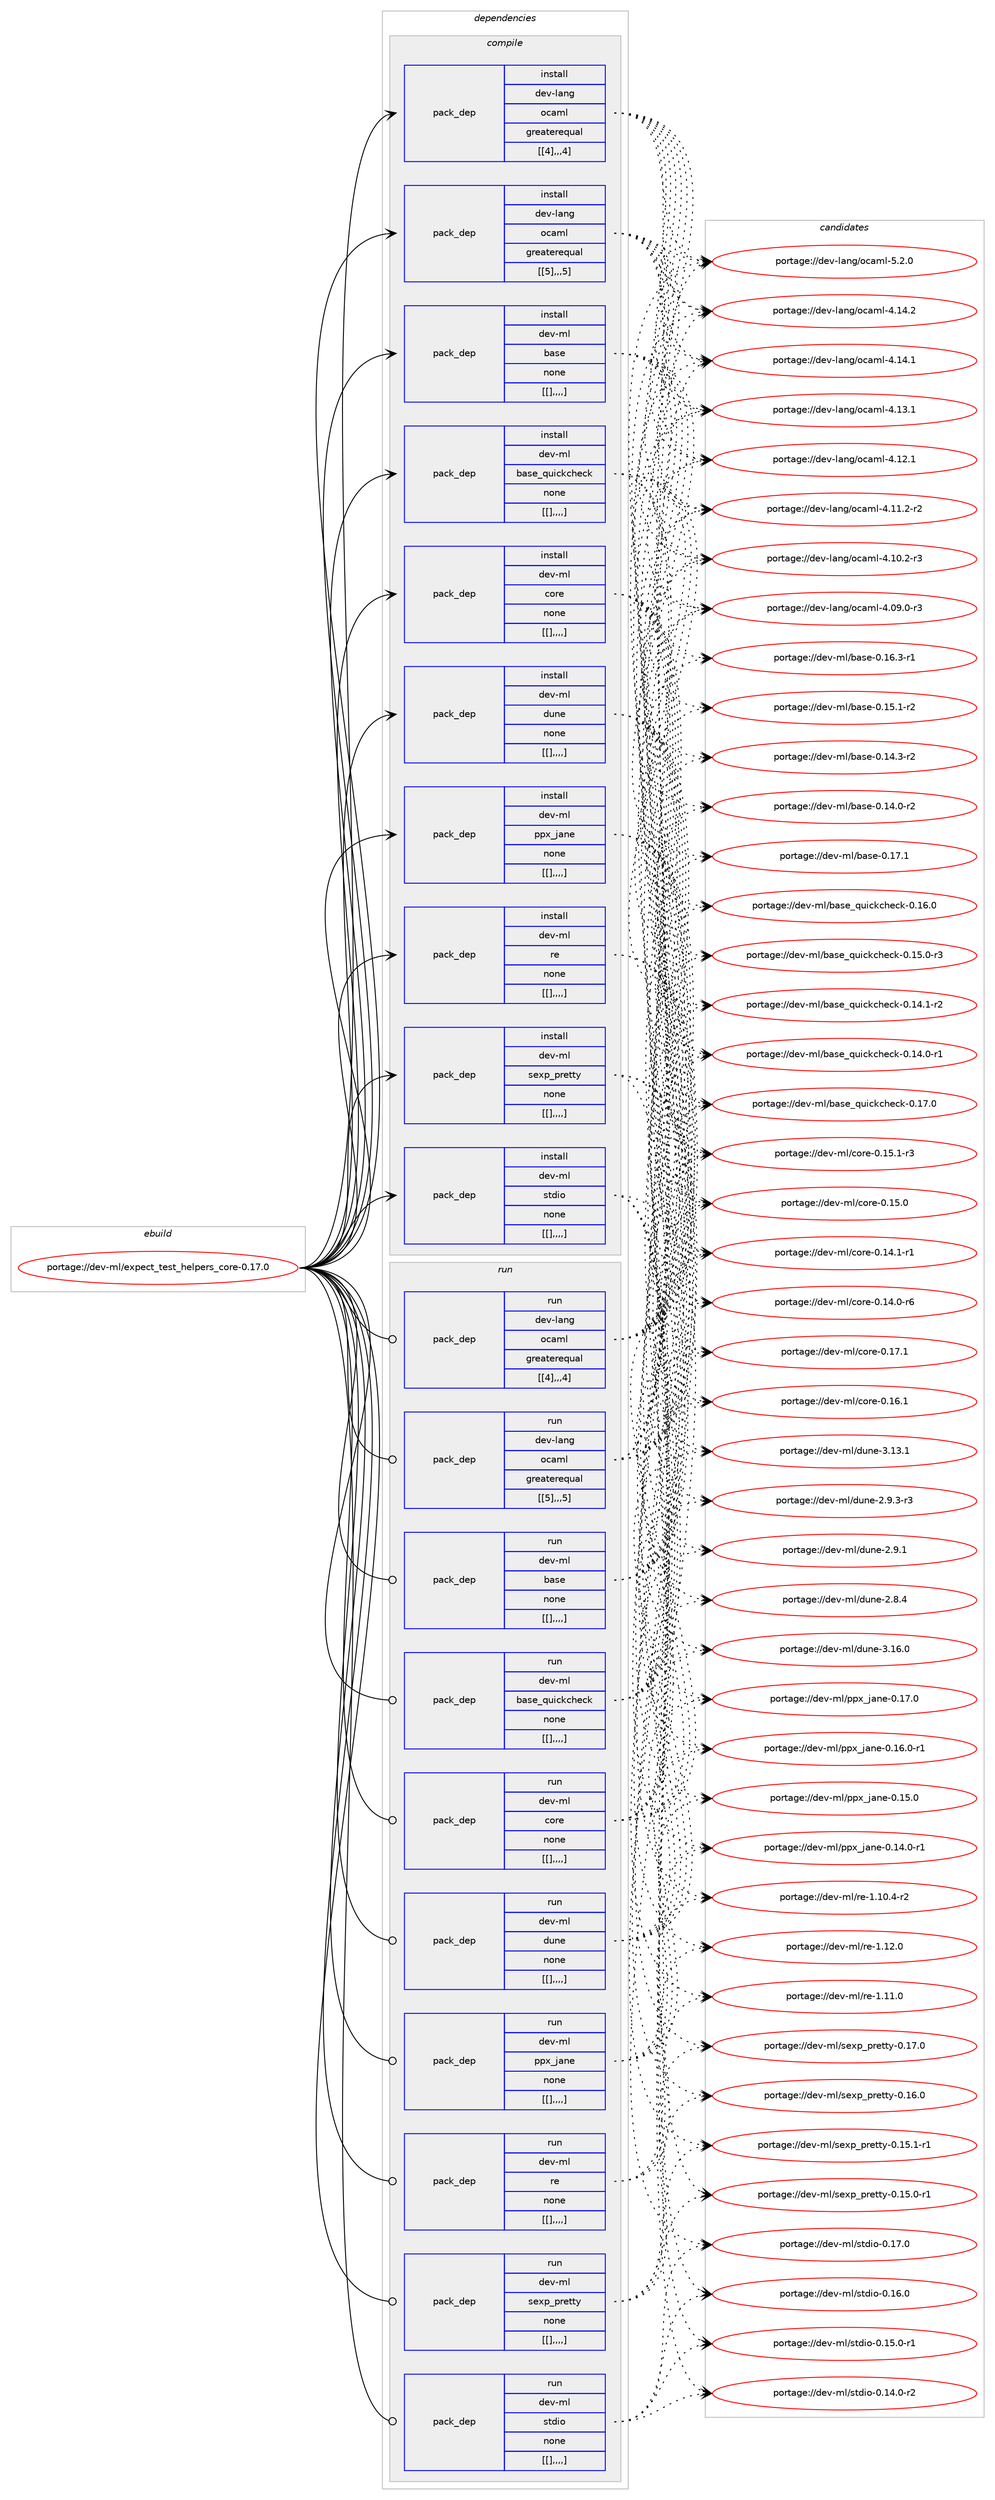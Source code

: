 digraph prolog {

# *************
# Graph options
# *************

newrank=true;
concentrate=true;
compound=true;
graph [rankdir=LR,fontname=Helvetica,fontsize=10,ranksep=1.5];#, ranksep=2.5, nodesep=0.2];
edge  [arrowhead=vee];
node  [fontname=Helvetica,fontsize=10];

# **********
# The ebuild
# **********

subgraph cluster_leftcol {
color=gray;
label=<<i>ebuild</i>>;
id [label="portage://dev-ml/expect_test_helpers_core-0.17.0", color=red, width=4, href="../dev-ml/expect_test_helpers_core-0.17.0.svg"];
}

# ****************
# The dependencies
# ****************

subgraph cluster_midcol {
color=gray;
label=<<i>dependencies</i>>;
subgraph cluster_compile {
fillcolor="#eeeeee";
style=filled;
label=<<i>compile</i>>;
subgraph pack90317 {
dependency122744 [label=<<TABLE BORDER="0" CELLBORDER="1" CELLSPACING="0" CELLPADDING="4" WIDTH="220"><TR><TD ROWSPAN="6" CELLPADDING="30">pack_dep</TD></TR><TR><TD WIDTH="110">install</TD></TR><TR><TD>dev-lang</TD></TR><TR><TD>ocaml</TD></TR><TR><TD>greaterequal</TD></TR><TR><TD>[[4],,,4]</TD></TR></TABLE>>, shape=none, color=blue];
}
id:e -> dependency122744:w [weight=20,style="solid",arrowhead="vee"];
subgraph pack90353 {
dependency122749 [label=<<TABLE BORDER="0" CELLBORDER="1" CELLSPACING="0" CELLPADDING="4" WIDTH="220"><TR><TD ROWSPAN="6" CELLPADDING="30">pack_dep</TD></TR><TR><TD WIDTH="110">install</TD></TR><TR><TD>dev-lang</TD></TR><TR><TD>ocaml</TD></TR><TR><TD>greaterequal</TD></TR><TR><TD>[[5],,,5]</TD></TR></TABLE>>, shape=none, color=blue];
}
id:e -> dependency122749:w [weight=20,style="solid",arrowhead="vee"];
subgraph pack90401 {
dependency122806 [label=<<TABLE BORDER="0" CELLBORDER="1" CELLSPACING="0" CELLPADDING="4" WIDTH="220"><TR><TD ROWSPAN="6" CELLPADDING="30">pack_dep</TD></TR><TR><TD WIDTH="110">install</TD></TR><TR><TD>dev-ml</TD></TR><TR><TD>base</TD></TR><TR><TD>none</TD></TR><TR><TD>[[],,,,]</TD></TR></TABLE>>, shape=none, color=blue];
}
id:e -> dependency122806:w [weight=20,style="solid",arrowhead="vee"];
subgraph pack90414 {
dependency122810 [label=<<TABLE BORDER="0" CELLBORDER="1" CELLSPACING="0" CELLPADDING="4" WIDTH="220"><TR><TD ROWSPAN="6" CELLPADDING="30">pack_dep</TD></TR><TR><TD WIDTH="110">install</TD></TR><TR><TD>dev-ml</TD></TR><TR><TD>base_quickcheck</TD></TR><TR><TD>none</TD></TR><TR><TD>[[],,,,]</TD></TR></TABLE>>, shape=none, color=blue];
}
id:e -> dependency122810:w [weight=20,style="solid",arrowhead="vee"];
subgraph pack90445 {
dependency122878 [label=<<TABLE BORDER="0" CELLBORDER="1" CELLSPACING="0" CELLPADDING="4" WIDTH="220"><TR><TD ROWSPAN="6" CELLPADDING="30">pack_dep</TD></TR><TR><TD WIDTH="110">install</TD></TR><TR><TD>dev-ml</TD></TR><TR><TD>core</TD></TR><TR><TD>none</TD></TR><TR><TD>[[],,,,]</TD></TR></TABLE>>, shape=none, color=blue];
}
id:e -> dependency122878:w [weight=20,style="solid",arrowhead="vee"];
subgraph pack90494 {
dependency122915 [label=<<TABLE BORDER="0" CELLBORDER="1" CELLSPACING="0" CELLPADDING="4" WIDTH="220"><TR><TD ROWSPAN="6" CELLPADDING="30">pack_dep</TD></TR><TR><TD WIDTH="110">install</TD></TR><TR><TD>dev-ml</TD></TR><TR><TD>dune</TD></TR><TR><TD>none</TD></TR><TR><TD>[[],,,,]</TD></TR></TABLE>>, shape=none, color=blue];
}
id:e -> dependency122915:w [weight=20,style="solid",arrowhead="vee"];
subgraph pack90515 {
dependency122970 [label=<<TABLE BORDER="0" CELLBORDER="1" CELLSPACING="0" CELLPADDING="4" WIDTH="220"><TR><TD ROWSPAN="6" CELLPADDING="30">pack_dep</TD></TR><TR><TD WIDTH="110">install</TD></TR><TR><TD>dev-ml</TD></TR><TR><TD>ppx_jane</TD></TR><TR><TD>none</TD></TR><TR><TD>[[],,,,]</TD></TR></TABLE>>, shape=none, color=blue];
}
id:e -> dependency122970:w [weight=20,style="solid",arrowhead="vee"];
subgraph pack90568 {
dependency122975 [label=<<TABLE BORDER="0" CELLBORDER="1" CELLSPACING="0" CELLPADDING="4" WIDTH="220"><TR><TD ROWSPAN="6" CELLPADDING="30">pack_dep</TD></TR><TR><TD WIDTH="110">install</TD></TR><TR><TD>dev-ml</TD></TR><TR><TD>re</TD></TR><TR><TD>none</TD></TR><TR><TD>[[],,,,]</TD></TR></TABLE>>, shape=none, color=blue];
}
id:e -> dependency122975:w [weight=20,style="solid",arrowhead="vee"];
subgraph pack90590 {
dependency122995 [label=<<TABLE BORDER="0" CELLBORDER="1" CELLSPACING="0" CELLPADDING="4" WIDTH="220"><TR><TD ROWSPAN="6" CELLPADDING="30">pack_dep</TD></TR><TR><TD WIDTH="110">install</TD></TR><TR><TD>dev-ml</TD></TR><TR><TD>sexp_pretty</TD></TR><TR><TD>none</TD></TR><TR><TD>[[],,,,]</TD></TR></TABLE>>, shape=none, color=blue];
}
id:e -> dependency122995:w [weight=20,style="solid",arrowhead="vee"];
subgraph pack90631 {
dependency123052 [label=<<TABLE BORDER="0" CELLBORDER="1" CELLSPACING="0" CELLPADDING="4" WIDTH="220"><TR><TD ROWSPAN="6" CELLPADDING="30">pack_dep</TD></TR><TR><TD WIDTH="110">install</TD></TR><TR><TD>dev-ml</TD></TR><TR><TD>stdio</TD></TR><TR><TD>none</TD></TR><TR><TD>[[],,,,]</TD></TR></TABLE>>, shape=none, color=blue];
}
id:e -> dependency123052:w [weight=20,style="solid",arrowhead="vee"];
}
subgraph cluster_compileandrun {
fillcolor="#eeeeee";
style=filled;
label=<<i>compile and run</i>>;
}
subgraph cluster_run {
fillcolor="#eeeeee";
style=filled;
label=<<i>run</i>>;
subgraph pack90651 {
dependency123054 [label=<<TABLE BORDER="0" CELLBORDER="1" CELLSPACING="0" CELLPADDING="4" WIDTH="220"><TR><TD ROWSPAN="6" CELLPADDING="30">pack_dep</TD></TR><TR><TD WIDTH="110">run</TD></TR><TR><TD>dev-lang</TD></TR><TR><TD>ocaml</TD></TR><TR><TD>greaterequal</TD></TR><TR><TD>[[4],,,4]</TD></TR></TABLE>>, shape=none, color=blue];
}
id:e -> dependency123054:w [weight=20,style="solid",arrowhead="odot"];
subgraph pack90711 {
dependency123134 [label=<<TABLE BORDER="0" CELLBORDER="1" CELLSPACING="0" CELLPADDING="4" WIDTH="220"><TR><TD ROWSPAN="6" CELLPADDING="30">pack_dep</TD></TR><TR><TD WIDTH="110">run</TD></TR><TR><TD>dev-lang</TD></TR><TR><TD>ocaml</TD></TR><TR><TD>greaterequal</TD></TR><TR><TD>[[5],,,5]</TD></TR></TABLE>>, shape=none, color=blue];
}
id:e -> dependency123134:w [weight=20,style="solid",arrowhead="odot"];
subgraph pack90747 {
dependency123157 [label=<<TABLE BORDER="0" CELLBORDER="1" CELLSPACING="0" CELLPADDING="4" WIDTH="220"><TR><TD ROWSPAN="6" CELLPADDING="30">pack_dep</TD></TR><TR><TD WIDTH="110">run</TD></TR><TR><TD>dev-ml</TD></TR><TR><TD>base</TD></TR><TR><TD>none</TD></TR><TR><TD>[[],,,,]</TD></TR></TABLE>>, shape=none, color=blue];
}
id:e -> dependency123157:w [weight=20,style="solid",arrowhead="odot"];
subgraph pack90752 {
dependency123161 [label=<<TABLE BORDER="0" CELLBORDER="1" CELLSPACING="0" CELLPADDING="4" WIDTH="220"><TR><TD ROWSPAN="6" CELLPADDING="30">pack_dep</TD></TR><TR><TD WIDTH="110">run</TD></TR><TR><TD>dev-ml</TD></TR><TR><TD>base_quickcheck</TD></TR><TR><TD>none</TD></TR><TR><TD>[[],,,,]</TD></TR></TABLE>>, shape=none, color=blue];
}
id:e -> dependency123161:w [weight=20,style="solid",arrowhead="odot"];
subgraph pack90756 {
dependency123166 [label=<<TABLE BORDER="0" CELLBORDER="1" CELLSPACING="0" CELLPADDING="4" WIDTH="220"><TR><TD ROWSPAN="6" CELLPADDING="30">pack_dep</TD></TR><TR><TD WIDTH="110">run</TD></TR><TR><TD>dev-ml</TD></TR><TR><TD>core</TD></TR><TR><TD>none</TD></TR><TR><TD>[[],,,,]</TD></TR></TABLE>>, shape=none, color=blue];
}
id:e -> dependency123166:w [weight=20,style="solid",arrowhead="odot"];
subgraph pack90762 {
dependency123169 [label=<<TABLE BORDER="0" CELLBORDER="1" CELLSPACING="0" CELLPADDING="4" WIDTH="220"><TR><TD ROWSPAN="6" CELLPADDING="30">pack_dep</TD></TR><TR><TD WIDTH="110">run</TD></TR><TR><TD>dev-ml</TD></TR><TR><TD>dune</TD></TR><TR><TD>none</TD></TR><TR><TD>[[],,,,]</TD></TR></TABLE>>, shape=none, color=blue];
}
id:e -> dependency123169:w [weight=20,style="solid",arrowhead="odot"];
subgraph pack90766 {
dependency123172 [label=<<TABLE BORDER="0" CELLBORDER="1" CELLSPACING="0" CELLPADDING="4" WIDTH="220"><TR><TD ROWSPAN="6" CELLPADDING="30">pack_dep</TD></TR><TR><TD WIDTH="110">run</TD></TR><TR><TD>dev-ml</TD></TR><TR><TD>ppx_jane</TD></TR><TR><TD>none</TD></TR><TR><TD>[[],,,,]</TD></TR></TABLE>>, shape=none, color=blue];
}
id:e -> dependency123172:w [weight=20,style="solid",arrowhead="odot"];
subgraph pack90768 {
dependency123177 [label=<<TABLE BORDER="0" CELLBORDER="1" CELLSPACING="0" CELLPADDING="4" WIDTH="220"><TR><TD ROWSPAN="6" CELLPADDING="30">pack_dep</TD></TR><TR><TD WIDTH="110">run</TD></TR><TR><TD>dev-ml</TD></TR><TR><TD>re</TD></TR><TR><TD>none</TD></TR><TR><TD>[[],,,,]</TD></TR></TABLE>>, shape=none, color=blue];
}
id:e -> dependency123177:w [weight=20,style="solid",arrowhead="odot"];
subgraph pack90772 {
dependency123195 [label=<<TABLE BORDER="0" CELLBORDER="1" CELLSPACING="0" CELLPADDING="4" WIDTH="220"><TR><TD ROWSPAN="6" CELLPADDING="30">pack_dep</TD></TR><TR><TD WIDTH="110">run</TD></TR><TR><TD>dev-ml</TD></TR><TR><TD>sexp_pretty</TD></TR><TR><TD>none</TD></TR><TR><TD>[[],,,,]</TD></TR></TABLE>>, shape=none, color=blue];
}
id:e -> dependency123195:w [weight=20,style="solid",arrowhead="odot"];
subgraph pack90792 {
dependency123210 [label=<<TABLE BORDER="0" CELLBORDER="1" CELLSPACING="0" CELLPADDING="4" WIDTH="220"><TR><TD ROWSPAN="6" CELLPADDING="30">pack_dep</TD></TR><TR><TD WIDTH="110">run</TD></TR><TR><TD>dev-ml</TD></TR><TR><TD>stdio</TD></TR><TR><TD>none</TD></TR><TR><TD>[[],,,,]</TD></TR></TABLE>>, shape=none, color=blue];
}
id:e -> dependency123210:w [weight=20,style="solid",arrowhead="odot"];
}
}

# **************
# The candidates
# **************

subgraph cluster_choices {
rank=same;
color=gray;
label=<<i>candidates</i>>;

subgraph choice90047 {
color=black;
nodesep=1;
choice1001011184510897110103471119997109108455346504648 [label="portage://dev-lang/ocaml-5.2.0", color=red, width=4,href="../dev-lang/ocaml-5.2.0.svg"];
choice100101118451089711010347111999710910845524649524650 [label="portage://dev-lang/ocaml-4.14.2", color=red, width=4,href="../dev-lang/ocaml-4.14.2.svg"];
choice100101118451089711010347111999710910845524649524649 [label="portage://dev-lang/ocaml-4.14.1", color=red, width=4,href="../dev-lang/ocaml-4.14.1.svg"];
choice100101118451089711010347111999710910845524649514649 [label="portage://dev-lang/ocaml-4.13.1", color=red, width=4,href="../dev-lang/ocaml-4.13.1.svg"];
choice100101118451089711010347111999710910845524649504649 [label="portage://dev-lang/ocaml-4.12.1", color=red, width=4,href="../dev-lang/ocaml-4.12.1.svg"];
choice1001011184510897110103471119997109108455246494946504511450 [label="portage://dev-lang/ocaml-4.11.2-r2", color=red, width=4,href="../dev-lang/ocaml-4.11.2-r2.svg"];
choice1001011184510897110103471119997109108455246494846504511451 [label="portage://dev-lang/ocaml-4.10.2-r3", color=red, width=4,href="../dev-lang/ocaml-4.10.2-r3.svg"];
choice1001011184510897110103471119997109108455246485746484511451 [label="portage://dev-lang/ocaml-4.09.0-r3", color=red, width=4,href="../dev-lang/ocaml-4.09.0-r3.svg"];
dependency122744:e -> choice1001011184510897110103471119997109108455346504648:w [style=dotted,weight="100"];
dependency122744:e -> choice100101118451089711010347111999710910845524649524650:w [style=dotted,weight="100"];
dependency122744:e -> choice100101118451089711010347111999710910845524649524649:w [style=dotted,weight="100"];
dependency122744:e -> choice100101118451089711010347111999710910845524649514649:w [style=dotted,weight="100"];
dependency122744:e -> choice100101118451089711010347111999710910845524649504649:w [style=dotted,weight="100"];
dependency122744:e -> choice1001011184510897110103471119997109108455246494946504511450:w [style=dotted,weight="100"];
dependency122744:e -> choice1001011184510897110103471119997109108455246494846504511451:w [style=dotted,weight="100"];
dependency122744:e -> choice1001011184510897110103471119997109108455246485746484511451:w [style=dotted,weight="100"];
}
subgraph choice90097 {
color=black;
nodesep=1;
choice1001011184510897110103471119997109108455346504648 [label="portage://dev-lang/ocaml-5.2.0", color=red, width=4,href="../dev-lang/ocaml-5.2.0.svg"];
choice100101118451089711010347111999710910845524649524650 [label="portage://dev-lang/ocaml-4.14.2", color=red, width=4,href="../dev-lang/ocaml-4.14.2.svg"];
choice100101118451089711010347111999710910845524649524649 [label="portage://dev-lang/ocaml-4.14.1", color=red, width=4,href="../dev-lang/ocaml-4.14.1.svg"];
choice100101118451089711010347111999710910845524649514649 [label="portage://dev-lang/ocaml-4.13.1", color=red, width=4,href="../dev-lang/ocaml-4.13.1.svg"];
choice100101118451089711010347111999710910845524649504649 [label="portage://dev-lang/ocaml-4.12.1", color=red, width=4,href="../dev-lang/ocaml-4.12.1.svg"];
choice1001011184510897110103471119997109108455246494946504511450 [label="portage://dev-lang/ocaml-4.11.2-r2", color=red, width=4,href="../dev-lang/ocaml-4.11.2-r2.svg"];
choice1001011184510897110103471119997109108455246494846504511451 [label="portage://dev-lang/ocaml-4.10.2-r3", color=red, width=4,href="../dev-lang/ocaml-4.10.2-r3.svg"];
choice1001011184510897110103471119997109108455246485746484511451 [label="portage://dev-lang/ocaml-4.09.0-r3", color=red, width=4,href="../dev-lang/ocaml-4.09.0-r3.svg"];
dependency122749:e -> choice1001011184510897110103471119997109108455346504648:w [style=dotted,weight="100"];
dependency122749:e -> choice100101118451089711010347111999710910845524649524650:w [style=dotted,weight="100"];
dependency122749:e -> choice100101118451089711010347111999710910845524649524649:w [style=dotted,weight="100"];
dependency122749:e -> choice100101118451089711010347111999710910845524649514649:w [style=dotted,weight="100"];
dependency122749:e -> choice100101118451089711010347111999710910845524649504649:w [style=dotted,weight="100"];
dependency122749:e -> choice1001011184510897110103471119997109108455246494946504511450:w [style=dotted,weight="100"];
dependency122749:e -> choice1001011184510897110103471119997109108455246494846504511451:w [style=dotted,weight="100"];
dependency122749:e -> choice1001011184510897110103471119997109108455246485746484511451:w [style=dotted,weight="100"];
}
subgraph choice90138 {
color=black;
nodesep=1;
choice1001011184510910847989711510145484649554649 [label="portage://dev-ml/base-0.17.1", color=red, width=4,href="../dev-ml/base-0.17.1.svg"];
choice10010111845109108479897115101454846495446514511449 [label="portage://dev-ml/base-0.16.3-r1", color=red, width=4,href="../dev-ml/base-0.16.3-r1.svg"];
choice10010111845109108479897115101454846495346494511450 [label="portage://dev-ml/base-0.15.1-r2", color=red, width=4,href="../dev-ml/base-0.15.1-r2.svg"];
choice10010111845109108479897115101454846495246514511450 [label="portage://dev-ml/base-0.14.3-r2", color=red, width=4,href="../dev-ml/base-0.14.3-r2.svg"];
choice10010111845109108479897115101454846495246484511450 [label="portage://dev-ml/base-0.14.0-r2", color=red, width=4,href="../dev-ml/base-0.14.0-r2.svg"];
dependency122806:e -> choice1001011184510910847989711510145484649554649:w [style=dotted,weight="100"];
dependency122806:e -> choice10010111845109108479897115101454846495446514511449:w [style=dotted,weight="100"];
dependency122806:e -> choice10010111845109108479897115101454846495346494511450:w [style=dotted,weight="100"];
dependency122806:e -> choice10010111845109108479897115101454846495246514511450:w [style=dotted,weight="100"];
dependency122806:e -> choice10010111845109108479897115101454846495246484511450:w [style=dotted,weight="100"];
}
subgraph choice90157 {
color=black;
nodesep=1;
choice100101118451091084798971151019511311710599107991041019910745484649554648 [label="portage://dev-ml/base_quickcheck-0.17.0", color=red, width=4,href="../dev-ml/base_quickcheck-0.17.0.svg"];
choice100101118451091084798971151019511311710599107991041019910745484649544648 [label="portage://dev-ml/base_quickcheck-0.16.0", color=red, width=4,href="../dev-ml/base_quickcheck-0.16.0.svg"];
choice1001011184510910847989711510195113117105991079910410199107454846495346484511451 [label="portage://dev-ml/base_quickcheck-0.15.0-r3", color=red, width=4,href="../dev-ml/base_quickcheck-0.15.0-r3.svg"];
choice1001011184510910847989711510195113117105991079910410199107454846495246494511450 [label="portage://dev-ml/base_quickcheck-0.14.1-r2", color=red, width=4,href="../dev-ml/base_quickcheck-0.14.1-r2.svg"];
choice1001011184510910847989711510195113117105991079910410199107454846495246484511449 [label="portage://dev-ml/base_quickcheck-0.14.0-r1", color=red, width=4,href="../dev-ml/base_quickcheck-0.14.0-r1.svg"];
dependency122810:e -> choice100101118451091084798971151019511311710599107991041019910745484649554648:w [style=dotted,weight="100"];
dependency122810:e -> choice100101118451091084798971151019511311710599107991041019910745484649544648:w [style=dotted,weight="100"];
dependency122810:e -> choice1001011184510910847989711510195113117105991079910410199107454846495346484511451:w [style=dotted,weight="100"];
dependency122810:e -> choice1001011184510910847989711510195113117105991079910410199107454846495246494511450:w [style=dotted,weight="100"];
dependency122810:e -> choice1001011184510910847989711510195113117105991079910410199107454846495246484511449:w [style=dotted,weight="100"];
}
subgraph choice90176 {
color=black;
nodesep=1;
choice10010111845109108479911111410145484649554649 [label="portage://dev-ml/core-0.17.1", color=red, width=4,href="../dev-ml/core-0.17.1.svg"];
choice10010111845109108479911111410145484649544649 [label="portage://dev-ml/core-0.16.1", color=red, width=4,href="../dev-ml/core-0.16.1.svg"];
choice100101118451091084799111114101454846495346494511451 [label="portage://dev-ml/core-0.15.1-r3", color=red, width=4,href="../dev-ml/core-0.15.1-r3.svg"];
choice10010111845109108479911111410145484649534648 [label="portage://dev-ml/core-0.15.0", color=red, width=4,href="../dev-ml/core-0.15.0.svg"];
choice100101118451091084799111114101454846495246494511449 [label="portage://dev-ml/core-0.14.1-r1", color=red, width=4,href="../dev-ml/core-0.14.1-r1.svg"];
choice100101118451091084799111114101454846495246484511454 [label="portage://dev-ml/core-0.14.0-r6", color=red, width=4,href="../dev-ml/core-0.14.0-r6.svg"];
dependency122878:e -> choice10010111845109108479911111410145484649554649:w [style=dotted,weight="100"];
dependency122878:e -> choice10010111845109108479911111410145484649544649:w [style=dotted,weight="100"];
dependency122878:e -> choice100101118451091084799111114101454846495346494511451:w [style=dotted,weight="100"];
dependency122878:e -> choice10010111845109108479911111410145484649534648:w [style=dotted,weight="100"];
dependency122878:e -> choice100101118451091084799111114101454846495246494511449:w [style=dotted,weight="100"];
dependency122878:e -> choice100101118451091084799111114101454846495246484511454:w [style=dotted,weight="100"];
}
subgraph choice90179 {
color=black;
nodesep=1;
choice100101118451091084710011711010145514649544648 [label="portage://dev-ml/dune-3.16.0", color=red, width=4,href="../dev-ml/dune-3.16.0.svg"];
choice100101118451091084710011711010145514649514649 [label="portage://dev-ml/dune-3.13.1", color=red, width=4,href="../dev-ml/dune-3.13.1.svg"];
choice10010111845109108471001171101014550465746514511451 [label="portage://dev-ml/dune-2.9.3-r3", color=red, width=4,href="../dev-ml/dune-2.9.3-r3.svg"];
choice1001011184510910847100117110101455046574649 [label="portage://dev-ml/dune-2.9.1", color=red, width=4,href="../dev-ml/dune-2.9.1.svg"];
choice1001011184510910847100117110101455046564652 [label="portage://dev-ml/dune-2.8.4", color=red, width=4,href="../dev-ml/dune-2.8.4.svg"];
dependency122915:e -> choice100101118451091084710011711010145514649544648:w [style=dotted,weight="100"];
dependency122915:e -> choice100101118451091084710011711010145514649514649:w [style=dotted,weight="100"];
dependency122915:e -> choice10010111845109108471001171101014550465746514511451:w [style=dotted,weight="100"];
dependency122915:e -> choice1001011184510910847100117110101455046574649:w [style=dotted,weight="100"];
dependency122915:e -> choice1001011184510910847100117110101455046564652:w [style=dotted,weight="100"];
}
subgraph choice90185 {
color=black;
nodesep=1;
choice1001011184510910847112112120951069711010145484649554648 [label="portage://dev-ml/ppx_jane-0.17.0", color=red, width=4,href="../dev-ml/ppx_jane-0.17.0.svg"];
choice10010111845109108471121121209510697110101454846495446484511449 [label="portage://dev-ml/ppx_jane-0.16.0-r1", color=red, width=4,href="../dev-ml/ppx_jane-0.16.0-r1.svg"];
choice1001011184510910847112112120951069711010145484649534648 [label="portage://dev-ml/ppx_jane-0.15.0", color=red, width=4,href="../dev-ml/ppx_jane-0.15.0.svg"];
choice10010111845109108471121121209510697110101454846495246484511449 [label="portage://dev-ml/ppx_jane-0.14.0-r1", color=red, width=4,href="../dev-ml/ppx_jane-0.14.0-r1.svg"];
dependency122970:e -> choice1001011184510910847112112120951069711010145484649554648:w [style=dotted,weight="100"];
dependency122970:e -> choice10010111845109108471121121209510697110101454846495446484511449:w [style=dotted,weight="100"];
dependency122970:e -> choice1001011184510910847112112120951069711010145484649534648:w [style=dotted,weight="100"];
dependency122970:e -> choice10010111845109108471121121209510697110101454846495246484511449:w [style=dotted,weight="100"];
}
subgraph choice90207 {
color=black;
nodesep=1;
choice100101118451091084711410145494649504648 [label="portage://dev-ml/re-1.12.0", color=red, width=4,href="../dev-ml/re-1.12.0.svg"];
choice100101118451091084711410145494649494648 [label="portage://dev-ml/re-1.11.0", color=red, width=4,href="../dev-ml/re-1.11.0.svg"];
choice1001011184510910847114101454946494846524511450 [label="portage://dev-ml/re-1.10.4-r2", color=red, width=4,href="../dev-ml/re-1.10.4-r2.svg"];
dependency122975:e -> choice100101118451091084711410145494649504648:w [style=dotted,weight="100"];
dependency122975:e -> choice100101118451091084711410145494649494648:w [style=dotted,weight="100"];
dependency122975:e -> choice1001011184510910847114101454946494846524511450:w [style=dotted,weight="100"];
}
subgraph choice90233 {
color=black;
nodesep=1;
choice10010111845109108471151011201129511211410111611612145484649554648 [label="portage://dev-ml/sexp_pretty-0.17.0", color=red, width=4,href="../dev-ml/sexp_pretty-0.17.0.svg"];
choice10010111845109108471151011201129511211410111611612145484649544648 [label="portage://dev-ml/sexp_pretty-0.16.0", color=red, width=4,href="../dev-ml/sexp_pretty-0.16.0.svg"];
choice100101118451091084711510112011295112114101116116121454846495346494511449 [label="portage://dev-ml/sexp_pretty-0.15.1-r1", color=red, width=4,href="../dev-ml/sexp_pretty-0.15.1-r1.svg"];
choice100101118451091084711510112011295112114101116116121454846495346484511449 [label="portage://dev-ml/sexp_pretty-0.15.0-r1", color=red, width=4,href="../dev-ml/sexp_pretty-0.15.0-r1.svg"];
dependency122995:e -> choice10010111845109108471151011201129511211410111611612145484649554648:w [style=dotted,weight="100"];
dependency122995:e -> choice10010111845109108471151011201129511211410111611612145484649544648:w [style=dotted,weight="100"];
dependency122995:e -> choice100101118451091084711510112011295112114101116116121454846495346494511449:w [style=dotted,weight="100"];
dependency122995:e -> choice100101118451091084711510112011295112114101116116121454846495346484511449:w [style=dotted,weight="100"];
}
subgraph choice90243 {
color=black;
nodesep=1;
choice100101118451091084711511610010511145484649554648 [label="portage://dev-ml/stdio-0.17.0", color=red, width=4,href="../dev-ml/stdio-0.17.0.svg"];
choice100101118451091084711511610010511145484649544648 [label="portage://dev-ml/stdio-0.16.0", color=red, width=4,href="../dev-ml/stdio-0.16.0.svg"];
choice1001011184510910847115116100105111454846495346484511449 [label="portage://dev-ml/stdio-0.15.0-r1", color=red, width=4,href="../dev-ml/stdio-0.15.0-r1.svg"];
choice1001011184510910847115116100105111454846495246484511450 [label="portage://dev-ml/stdio-0.14.0-r2", color=red, width=4,href="../dev-ml/stdio-0.14.0-r2.svg"];
dependency123052:e -> choice100101118451091084711511610010511145484649554648:w [style=dotted,weight="100"];
dependency123052:e -> choice100101118451091084711511610010511145484649544648:w [style=dotted,weight="100"];
dependency123052:e -> choice1001011184510910847115116100105111454846495346484511449:w [style=dotted,weight="100"];
dependency123052:e -> choice1001011184510910847115116100105111454846495246484511450:w [style=dotted,weight="100"];
}
subgraph choice90261 {
color=black;
nodesep=1;
choice1001011184510897110103471119997109108455346504648 [label="portage://dev-lang/ocaml-5.2.0", color=red, width=4,href="../dev-lang/ocaml-5.2.0.svg"];
choice100101118451089711010347111999710910845524649524650 [label="portage://dev-lang/ocaml-4.14.2", color=red, width=4,href="../dev-lang/ocaml-4.14.2.svg"];
choice100101118451089711010347111999710910845524649524649 [label="portage://dev-lang/ocaml-4.14.1", color=red, width=4,href="../dev-lang/ocaml-4.14.1.svg"];
choice100101118451089711010347111999710910845524649514649 [label="portage://dev-lang/ocaml-4.13.1", color=red, width=4,href="../dev-lang/ocaml-4.13.1.svg"];
choice100101118451089711010347111999710910845524649504649 [label="portage://dev-lang/ocaml-4.12.1", color=red, width=4,href="../dev-lang/ocaml-4.12.1.svg"];
choice1001011184510897110103471119997109108455246494946504511450 [label="portage://dev-lang/ocaml-4.11.2-r2", color=red, width=4,href="../dev-lang/ocaml-4.11.2-r2.svg"];
choice1001011184510897110103471119997109108455246494846504511451 [label="portage://dev-lang/ocaml-4.10.2-r3", color=red, width=4,href="../dev-lang/ocaml-4.10.2-r3.svg"];
choice1001011184510897110103471119997109108455246485746484511451 [label="portage://dev-lang/ocaml-4.09.0-r3", color=red, width=4,href="../dev-lang/ocaml-4.09.0-r3.svg"];
dependency123054:e -> choice1001011184510897110103471119997109108455346504648:w [style=dotted,weight="100"];
dependency123054:e -> choice100101118451089711010347111999710910845524649524650:w [style=dotted,weight="100"];
dependency123054:e -> choice100101118451089711010347111999710910845524649524649:w [style=dotted,weight="100"];
dependency123054:e -> choice100101118451089711010347111999710910845524649514649:w [style=dotted,weight="100"];
dependency123054:e -> choice100101118451089711010347111999710910845524649504649:w [style=dotted,weight="100"];
dependency123054:e -> choice1001011184510897110103471119997109108455246494946504511450:w [style=dotted,weight="100"];
dependency123054:e -> choice1001011184510897110103471119997109108455246494846504511451:w [style=dotted,weight="100"];
dependency123054:e -> choice1001011184510897110103471119997109108455246485746484511451:w [style=dotted,weight="100"];
}
subgraph choice90269 {
color=black;
nodesep=1;
choice1001011184510897110103471119997109108455346504648 [label="portage://dev-lang/ocaml-5.2.0", color=red, width=4,href="../dev-lang/ocaml-5.2.0.svg"];
choice100101118451089711010347111999710910845524649524650 [label="portage://dev-lang/ocaml-4.14.2", color=red, width=4,href="../dev-lang/ocaml-4.14.2.svg"];
choice100101118451089711010347111999710910845524649524649 [label="portage://dev-lang/ocaml-4.14.1", color=red, width=4,href="../dev-lang/ocaml-4.14.1.svg"];
choice100101118451089711010347111999710910845524649514649 [label="portage://dev-lang/ocaml-4.13.1", color=red, width=4,href="../dev-lang/ocaml-4.13.1.svg"];
choice100101118451089711010347111999710910845524649504649 [label="portage://dev-lang/ocaml-4.12.1", color=red, width=4,href="../dev-lang/ocaml-4.12.1.svg"];
choice1001011184510897110103471119997109108455246494946504511450 [label="portage://dev-lang/ocaml-4.11.2-r2", color=red, width=4,href="../dev-lang/ocaml-4.11.2-r2.svg"];
choice1001011184510897110103471119997109108455246494846504511451 [label="portage://dev-lang/ocaml-4.10.2-r3", color=red, width=4,href="../dev-lang/ocaml-4.10.2-r3.svg"];
choice1001011184510897110103471119997109108455246485746484511451 [label="portage://dev-lang/ocaml-4.09.0-r3", color=red, width=4,href="../dev-lang/ocaml-4.09.0-r3.svg"];
dependency123134:e -> choice1001011184510897110103471119997109108455346504648:w [style=dotted,weight="100"];
dependency123134:e -> choice100101118451089711010347111999710910845524649524650:w [style=dotted,weight="100"];
dependency123134:e -> choice100101118451089711010347111999710910845524649524649:w [style=dotted,weight="100"];
dependency123134:e -> choice100101118451089711010347111999710910845524649514649:w [style=dotted,weight="100"];
dependency123134:e -> choice100101118451089711010347111999710910845524649504649:w [style=dotted,weight="100"];
dependency123134:e -> choice1001011184510897110103471119997109108455246494946504511450:w [style=dotted,weight="100"];
dependency123134:e -> choice1001011184510897110103471119997109108455246494846504511451:w [style=dotted,weight="100"];
dependency123134:e -> choice1001011184510897110103471119997109108455246485746484511451:w [style=dotted,weight="100"];
}
subgraph choice90277 {
color=black;
nodesep=1;
choice1001011184510910847989711510145484649554649 [label="portage://dev-ml/base-0.17.1", color=red, width=4,href="../dev-ml/base-0.17.1.svg"];
choice10010111845109108479897115101454846495446514511449 [label="portage://dev-ml/base-0.16.3-r1", color=red, width=4,href="../dev-ml/base-0.16.3-r1.svg"];
choice10010111845109108479897115101454846495346494511450 [label="portage://dev-ml/base-0.15.1-r2", color=red, width=4,href="../dev-ml/base-0.15.1-r2.svg"];
choice10010111845109108479897115101454846495246514511450 [label="portage://dev-ml/base-0.14.3-r2", color=red, width=4,href="../dev-ml/base-0.14.3-r2.svg"];
choice10010111845109108479897115101454846495246484511450 [label="portage://dev-ml/base-0.14.0-r2", color=red, width=4,href="../dev-ml/base-0.14.0-r2.svg"];
dependency123157:e -> choice1001011184510910847989711510145484649554649:w [style=dotted,weight="100"];
dependency123157:e -> choice10010111845109108479897115101454846495446514511449:w [style=dotted,weight="100"];
dependency123157:e -> choice10010111845109108479897115101454846495346494511450:w [style=dotted,weight="100"];
dependency123157:e -> choice10010111845109108479897115101454846495246514511450:w [style=dotted,weight="100"];
dependency123157:e -> choice10010111845109108479897115101454846495246484511450:w [style=dotted,weight="100"];
}
subgraph choice90283 {
color=black;
nodesep=1;
choice100101118451091084798971151019511311710599107991041019910745484649554648 [label="portage://dev-ml/base_quickcheck-0.17.0", color=red, width=4,href="../dev-ml/base_quickcheck-0.17.0.svg"];
choice100101118451091084798971151019511311710599107991041019910745484649544648 [label="portage://dev-ml/base_quickcheck-0.16.0", color=red, width=4,href="../dev-ml/base_quickcheck-0.16.0.svg"];
choice1001011184510910847989711510195113117105991079910410199107454846495346484511451 [label="portage://dev-ml/base_quickcheck-0.15.0-r3", color=red, width=4,href="../dev-ml/base_quickcheck-0.15.0-r3.svg"];
choice1001011184510910847989711510195113117105991079910410199107454846495246494511450 [label="portage://dev-ml/base_quickcheck-0.14.1-r2", color=red, width=4,href="../dev-ml/base_quickcheck-0.14.1-r2.svg"];
choice1001011184510910847989711510195113117105991079910410199107454846495246484511449 [label="portage://dev-ml/base_quickcheck-0.14.0-r1", color=red, width=4,href="../dev-ml/base_quickcheck-0.14.0-r1.svg"];
dependency123161:e -> choice100101118451091084798971151019511311710599107991041019910745484649554648:w [style=dotted,weight="100"];
dependency123161:e -> choice100101118451091084798971151019511311710599107991041019910745484649544648:w [style=dotted,weight="100"];
dependency123161:e -> choice1001011184510910847989711510195113117105991079910410199107454846495346484511451:w [style=dotted,weight="100"];
dependency123161:e -> choice1001011184510910847989711510195113117105991079910410199107454846495246494511450:w [style=dotted,weight="100"];
dependency123161:e -> choice1001011184510910847989711510195113117105991079910410199107454846495246484511449:w [style=dotted,weight="100"];
}
subgraph choice90289 {
color=black;
nodesep=1;
choice10010111845109108479911111410145484649554649 [label="portage://dev-ml/core-0.17.1", color=red, width=4,href="../dev-ml/core-0.17.1.svg"];
choice10010111845109108479911111410145484649544649 [label="portage://dev-ml/core-0.16.1", color=red, width=4,href="../dev-ml/core-0.16.1.svg"];
choice100101118451091084799111114101454846495346494511451 [label="portage://dev-ml/core-0.15.1-r3", color=red, width=4,href="../dev-ml/core-0.15.1-r3.svg"];
choice10010111845109108479911111410145484649534648 [label="portage://dev-ml/core-0.15.0", color=red, width=4,href="../dev-ml/core-0.15.0.svg"];
choice100101118451091084799111114101454846495246494511449 [label="portage://dev-ml/core-0.14.1-r1", color=red, width=4,href="../dev-ml/core-0.14.1-r1.svg"];
choice100101118451091084799111114101454846495246484511454 [label="portage://dev-ml/core-0.14.0-r6", color=red, width=4,href="../dev-ml/core-0.14.0-r6.svg"];
dependency123166:e -> choice10010111845109108479911111410145484649554649:w [style=dotted,weight="100"];
dependency123166:e -> choice10010111845109108479911111410145484649544649:w [style=dotted,weight="100"];
dependency123166:e -> choice100101118451091084799111114101454846495346494511451:w [style=dotted,weight="100"];
dependency123166:e -> choice10010111845109108479911111410145484649534648:w [style=dotted,weight="100"];
dependency123166:e -> choice100101118451091084799111114101454846495246494511449:w [style=dotted,weight="100"];
dependency123166:e -> choice100101118451091084799111114101454846495246484511454:w [style=dotted,weight="100"];
}
subgraph choice90294 {
color=black;
nodesep=1;
choice100101118451091084710011711010145514649544648 [label="portage://dev-ml/dune-3.16.0", color=red, width=4,href="../dev-ml/dune-3.16.0.svg"];
choice100101118451091084710011711010145514649514649 [label="portage://dev-ml/dune-3.13.1", color=red, width=4,href="../dev-ml/dune-3.13.1.svg"];
choice10010111845109108471001171101014550465746514511451 [label="portage://dev-ml/dune-2.9.3-r3", color=red, width=4,href="../dev-ml/dune-2.9.3-r3.svg"];
choice1001011184510910847100117110101455046574649 [label="portage://dev-ml/dune-2.9.1", color=red, width=4,href="../dev-ml/dune-2.9.1.svg"];
choice1001011184510910847100117110101455046564652 [label="portage://dev-ml/dune-2.8.4", color=red, width=4,href="../dev-ml/dune-2.8.4.svg"];
dependency123169:e -> choice100101118451091084710011711010145514649544648:w [style=dotted,weight="100"];
dependency123169:e -> choice100101118451091084710011711010145514649514649:w [style=dotted,weight="100"];
dependency123169:e -> choice10010111845109108471001171101014550465746514511451:w [style=dotted,weight="100"];
dependency123169:e -> choice1001011184510910847100117110101455046574649:w [style=dotted,weight="100"];
dependency123169:e -> choice1001011184510910847100117110101455046564652:w [style=dotted,weight="100"];
}
subgraph choice90298 {
color=black;
nodesep=1;
choice1001011184510910847112112120951069711010145484649554648 [label="portage://dev-ml/ppx_jane-0.17.0", color=red, width=4,href="../dev-ml/ppx_jane-0.17.0.svg"];
choice10010111845109108471121121209510697110101454846495446484511449 [label="portage://dev-ml/ppx_jane-0.16.0-r1", color=red, width=4,href="../dev-ml/ppx_jane-0.16.0-r1.svg"];
choice1001011184510910847112112120951069711010145484649534648 [label="portage://dev-ml/ppx_jane-0.15.0", color=red, width=4,href="../dev-ml/ppx_jane-0.15.0.svg"];
choice10010111845109108471121121209510697110101454846495246484511449 [label="portage://dev-ml/ppx_jane-0.14.0-r1", color=red, width=4,href="../dev-ml/ppx_jane-0.14.0-r1.svg"];
dependency123172:e -> choice1001011184510910847112112120951069711010145484649554648:w [style=dotted,weight="100"];
dependency123172:e -> choice10010111845109108471121121209510697110101454846495446484511449:w [style=dotted,weight="100"];
dependency123172:e -> choice1001011184510910847112112120951069711010145484649534648:w [style=dotted,weight="100"];
dependency123172:e -> choice10010111845109108471121121209510697110101454846495246484511449:w [style=dotted,weight="100"];
}
subgraph choice90302 {
color=black;
nodesep=1;
choice100101118451091084711410145494649504648 [label="portage://dev-ml/re-1.12.0", color=red, width=4,href="../dev-ml/re-1.12.0.svg"];
choice100101118451091084711410145494649494648 [label="portage://dev-ml/re-1.11.0", color=red, width=4,href="../dev-ml/re-1.11.0.svg"];
choice1001011184510910847114101454946494846524511450 [label="portage://dev-ml/re-1.10.4-r2", color=red, width=4,href="../dev-ml/re-1.10.4-r2.svg"];
dependency123177:e -> choice100101118451091084711410145494649504648:w [style=dotted,weight="100"];
dependency123177:e -> choice100101118451091084711410145494649494648:w [style=dotted,weight="100"];
dependency123177:e -> choice1001011184510910847114101454946494846524511450:w [style=dotted,weight="100"];
}
subgraph choice90306 {
color=black;
nodesep=1;
choice10010111845109108471151011201129511211410111611612145484649554648 [label="portage://dev-ml/sexp_pretty-0.17.0", color=red, width=4,href="../dev-ml/sexp_pretty-0.17.0.svg"];
choice10010111845109108471151011201129511211410111611612145484649544648 [label="portage://dev-ml/sexp_pretty-0.16.0", color=red, width=4,href="../dev-ml/sexp_pretty-0.16.0.svg"];
choice100101118451091084711510112011295112114101116116121454846495346494511449 [label="portage://dev-ml/sexp_pretty-0.15.1-r1", color=red, width=4,href="../dev-ml/sexp_pretty-0.15.1-r1.svg"];
choice100101118451091084711510112011295112114101116116121454846495346484511449 [label="portage://dev-ml/sexp_pretty-0.15.0-r1", color=red, width=4,href="../dev-ml/sexp_pretty-0.15.0-r1.svg"];
dependency123195:e -> choice10010111845109108471151011201129511211410111611612145484649554648:w [style=dotted,weight="100"];
dependency123195:e -> choice10010111845109108471151011201129511211410111611612145484649544648:w [style=dotted,weight="100"];
dependency123195:e -> choice100101118451091084711510112011295112114101116116121454846495346494511449:w [style=dotted,weight="100"];
dependency123195:e -> choice100101118451091084711510112011295112114101116116121454846495346484511449:w [style=dotted,weight="100"];
}
subgraph choice90311 {
color=black;
nodesep=1;
choice100101118451091084711511610010511145484649554648 [label="portage://dev-ml/stdio-0.17.0", color=red, width=4,href="../dev-ml/stdio-0.17.0.svg"];
choice100101118451091084711511610010511145484649544648 [label="portage://dev-ml/stdio-0.16.0", color=red, width=4,href="../dev-ml/stdio-0.16.0.svg"];
choice1001011184510910847115116100105111454846495346484511449 [label="portage://dev-ml/stdio-0.15.0-r1", color=red, width=4,href="../dev-ml/stdio-0.15.0-r1.svg"];
choice1001011184510910847115116100105111454846495246484511450 [label="portage://dev-ml/stdio-0.14.0-r2", color=red, width=4,href="../dev-ml/stdio-0.14.0-r2.svg"];
dependency123210:e -> choice100101118451091084711511610010511145484649554648:w [style=dotted,weight="100"];
dependency123210:e -> choice100101118451091084711511610010511145484649544648:w [style=dotted,weight="100"];
dependency123210:e -> choice1001011184510910847115116100105111454846495346484511449:w [style=dotted,weight="100"];
dependency123210:e -> choice1001011184510910847115116100105111454846495246484511450:w [style=dotted,weight="100"];
}
}

}
